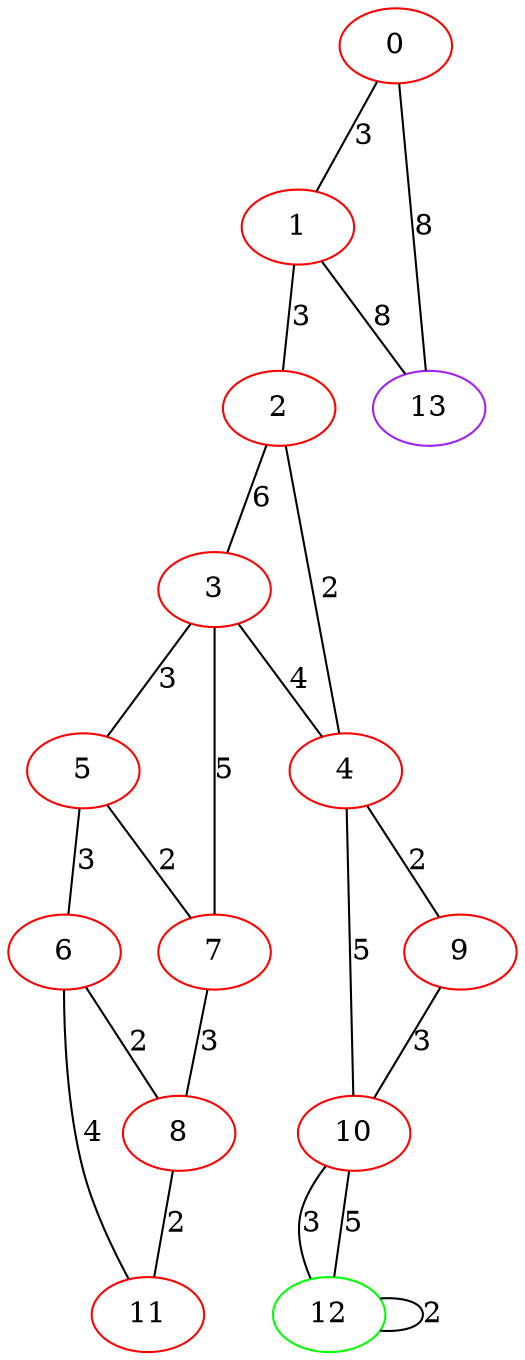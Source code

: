 graph "" {
0 [color=red, weight=1];
1 [color=red, weight=1];
2 [color=red, weight=1];
3 [color=red, weight=1];
4 [color=red, weight=1];
5 [color=red, weight=1];
6 [color=red, weight=1];
7 [color=red, weight=1];
8 [color=red, weight=1];
9 [color=red, weight=1];
10 [color=red, weight=1];
11 [color=red, weight=1];
12 [color=green, weight=2];
13 [color=purple, weight=4];
0 -- 1  [key=0, label=3];
0 -- 13  [key=0, label=8];
1 -- 2  [key=0, label=3];
1 -- 13  [key=0, label=8];
2 -- 3  [key=0, label=6];
2 -- 4  [key=0, label=2];
3 -- 4  [key=0, label=4];
3 -- 5  [key=0, label=3];
3 -- 7  [key=0, label=5];
4 -- 9  [key=0, label=2];
4 -- 10  [key=0, label=5];
5 -- 6  [key=0, label=3];
5 -- 7  [key=0, label=2];
6 -- 8  [key=0, label=2];
6 -- 11  [key=0, label=4];
7 -- 8  [key=0, label=3];
8 -- 11  [key=0, label=2];
9 -- 10  [key=0, label=3];
10 -- 12  [key=0, label=3];
10 -- 12  [key=1, label=5];
12 -- 12  [key=0, label=2];
}
